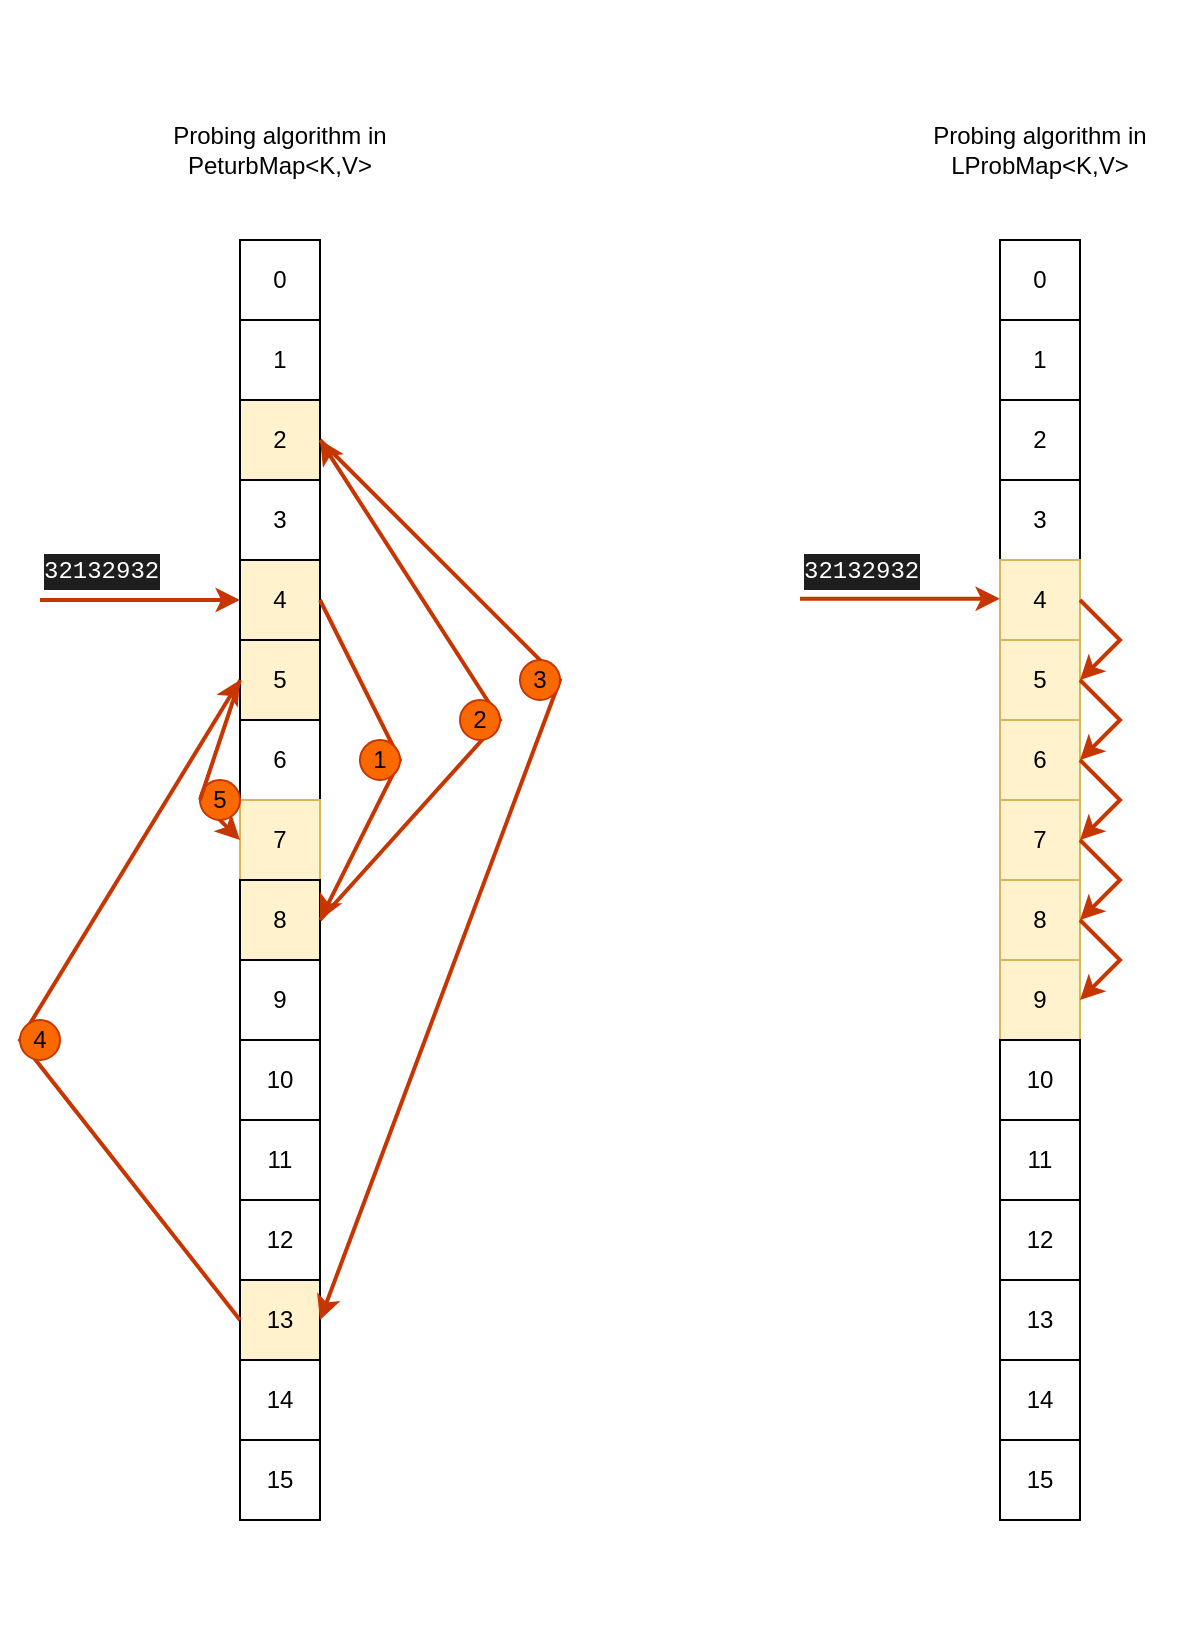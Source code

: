<mxfile version="15.7.3" type="device"><diagram id="rQGsVXCJoMSKaOBOr5nM" name="Page-1"><mxGraphModel dx="1301" dy="1082" grid="1" gridSize="10" guides="1" tooltips="1" connect="1" arrows="1" fold="1" page="1" pageScale="1" pageWidth="827" pageHeight="1169" math="0" shadow="0"><root><mxCell id="0"/><mxCell id="1" parent="0"/><mxCell id="31z9fLVDzNA6B3UMH-3v-67" value="" style="rounded=0;whiteSpace=wrap;html=1;fontColor=#FFFFFF;strokeColor=none;fillColor=none;" vertex="1" parent="1"><mxGeometry x="40" y="40" width="600" height="820" as="geometry"/></mxCell><mxCell id="31z9fLVDzNA6B3UMH-3v-1" value="0" style="whiteSpace=wrap;html=1;aspect=fixed;" vertex="1" parent="1"><mxGeometry x="160" y="160" width="40" height="40" as="geometry"/></mxCell><mxCell id="31z9fLVDzNA6B3UMH-3v-2" value="1" style="whiteSpace=wrap;html=1;aspect=fixed;" vertex="1" parent="1"><mxGeometry x="160" y="200" width="40" height="40" as="geometry"/></mxCell><mxCell id="31z9fLVDzNA6B3UMH-3v-3" value="2" style="whiteSpace=wrap;html=1;aspect=fixed;fillColor=#fff2cc;strokeColor=#000000;" vertex="1" parent="1"><mxGeometry x="160" y="240" width="40" height="40" as="geometry"/></mxCell><mxCell id="31z9fLVDzNA6B3UMH-3v-4" value="3" style="whiteSpace=wrap;html=1;aspect=fixed;" vertex="1" parent="1"><mxGeometry x="160" y="280" width="40" height="40" as="geometry"/></mxCell><mxCell id="31z9fLVDzNA6B3UMH-3v-5" value="4" style="whiteSpace=wrap;html=1;aspect=fixed;fillColor=#fff2cc;strokeColor=#000000;" vertex="1" parent="1"><mxGeometry x="160" y="320" width="40" height="40" as="geometry"/></mxCell><mxCell id="31z9fLVDzNA6B3UMH-3v-6" value="5" style="whiteSpace=wrap;html=1;aspect=fixed;fillColor=#fff2cc;strokeColor=#000000;" vertex="1" parent="1"><mxGeometry x="160" y="360" width="40" height="40" as="geometry"/></mxCell><mxCell id="31z9fLVDzNA6B3UMH-3v-7" value="6" style="whiteSpace=wrap;html=1;aspect=fixed;" vertex="1" parent="1"><mxGeometry x="160" y="400" width="40" height="40" as="geometry"/></mxCell><mxCell id="31z9fLVDzNA6B3UMH-3v-8" value="7" style="whiteSpace=wrap;html=1;aspect=fixed;fillColor=#fff2cc;strokeColor=#d6b656;" vertex="1" parent="1"><mxGeometry x="160" y="440" width="40" height="40" as="geometry"/></mxCell><mxCell id="31z9fLVDzNA6B3UMH-3v-9" value="8" style="whiteSpace=wrap;html=1;aspect=fixed;fillColor=#fff2cc;strokeColor=#000000;" vertex="1" parent="1"><mxGeometry x="160" y="480" width="40" height="40" as="geometry"/></mxCell><mxCell id="31z9fLVDzNA6B3UMH-3v-10" value="9" style="whiteSpace=wrap;html=1;aspect=fixed;" vertex="1" parent="1"><mxGeometry x="160" y="520" width="40" height="40" as="geometry"/></mxCell><mxCell id="31z9fLVDzNA6B3UMH-3v-11" value="10" style="whiteSpace=wrap;html=1;aspect=fixed;" vertex="1" parent="1"><mxGeometry x="160" y="560" width="40" height="40" as="geometry"/></mxCell><mxCell id="31z9fLVDzNA6B3UMH-3v-12" value="11" style="whiteSpace=wrap;html=1;aspect=fixed;" vertex="1" parent="1"><mxGeometry x="160" y="600" width="40" height="40" as="geometry"/></mxCell><mxCell id="31z9fLVDzNA6B3UMH-3v-13" value="12" style="whiteSpace=wrap;html=1;aspect=fixed;" vertex="1" parent="1"><mxGeometry x="160" y="640" width="40" height="40" as="geometry"/></mxCell><mxCell id="31z9fLVDzNA6B3UMH-3v-14" value="13" style="whiteSpace=wrap;html=1;aspect=fixed;fillColor=#fff2cc;strokeColor=#000000;" vertex="1" parent="1"><mxGeometry x="160" y="680" width="40" height="40" as="geometry"/></mxCell><mxCell id="31z9fLVDzNA6B3UMH-3v-15" value="14" style="whiteSpace=wrap;html=1;aspect=fixed;" vertex="1" parent="1"><mxGeometry x="160" y="720" width="40" height="40" as="geometry"/></mxCell><mxCell id="31z9fLVDzNA6B3UMH-3v-16" value="15" style="whiteSpace=wrap;html=1;aspect=fixed;" vertex="1" parent="1"><mxGeometry x="160" y="760" width="40" height="40" as="geometry"/></mxCell><mxCell id="31z9fLVDzNA6B3UMH-3v-19" value="0" style="whiteSpace=wrap;html=1;aspect=fixed;" vertex="1" parent="1"><mxGeometry x="540" y="160" width="40" height="40" as="geometry"/></mxCell><mxCell id="31z9fLVDzNA6B3UMH-3v-20" value="1" style="whiteSpace=wrap;html=1;aspect=fixed;" vertex="1" parent="1"><mxGeometry x="540" y="200" width="40" height="40" as="geometry"/></mxCell><mxCell id="31z9fLVDzNA6B3UMH-3v-21" value="2" style="whiteSpace=wrap;html=1;aspect=fixed;" vertex="1" parent="1"><mxGeometry x="540" y="240" width="40" height="40" as="geometry"/></mxCell><mxCell id="31z9fLVDzNA6B3UMH-3v-22" value="3" style="whiteSpace=wrap;html=1;aspect=fixed;" vertex="1" parent="1"><mxGeometry x="540" y="280" width="40" height="40" as="geometry"/></mxCell><mxCell id="31z9fLVDzNA6B3UMH-3v-23" value="4" style="whiteSpace=wrap;html=1;aspect=fixed;fillColor=#fff2cc;strokeColor=#d6b656;" vertex="1" parent="1"><mxGeometry x="540" y="320" width="40" height="40" as="geometry"/></mxCell><mxCell id="31z9fLVDzNA6B3UMH-3v-24" value="5" style="whiteSpace=wrap;html=1;aspect=fixed;fillColor=#fff2cc;strokeColor=#d6b656;" vertex="1" parent="1"><mxGeometry x="540" y="360" width="40" height="40" as="geometry"/></mxCell><mxCell id="31z9fLVDzNA6B3UMH-3v-25" value="6" style="whiteSpace=wrap;html=1;aspect=fixed;fillColor=#fff2cc;strokeColor=#d6b656;" vertex="1" parent="1"><mxGeometry x="540" y="400" width="40" height="40" as="geometry"/></mxCell><mxCell id="31z9fLVDzNA6B3UMH-3v-26" value="7" style="whiteSpace=wrap;html=1;aspect=fixed;fillColor=#fff2cc;strokeColor=#d6b656;" vertex="1" parent="1"><mxGeometry x="540" y="440" width="40" height="40" as="geometry"/></mxCell><mxCell id="31z9fLVDzNA6B3UMH-3v-27" value="8" style="whiteSpace=wrap;html=1;aspect=fixed;fillColor=#fff2cc;strokeColor=#d6b656;" vertex="1" parent="1"><mxGeometry x="540" y="480" width="40" height="40" as="geometry"/></mxCell><mxCell id="31z9fLVDzNA6B3UMH-3v-28" value="9" style="whiteSpace=wrap;html=1;aspect=fixed;fillColor=#fff2cc;strokeColor=#d6b656;" vertex="1" parent="1"><mxGeometry x="540" y="520" width="40" height="40" as="geometry"/></mxCell><mxCell id="31z9fLVDzNA6B3UMH-3v-29" value="10" style="whiteSpace=wrap;html=1;aspect=fixed;" vertex="1" parent="1"><mxGeometry x="540" y="560" width="40" height="40" as="geometry"/></mxCell><mxCell id="31z9fLVDzNA6B3UMH-3v-30" value="11" style="whiteSpace=wrap;html=1;aspect=fixed;" vertex="1" parent="1"><mxGeometry x="540" y="600" width="40" height="40" as="geometry"/></mxCell><mxCell id="31z9fLVDzNA6B3UMH-3v-31" value="12" style="whiteSpace=wrap;html=1;aspect=fixed;" vertex="1" parent="1"><mxGeometry x="540" y="640" width="40" height="40" as="geometry"/></mxCell><mxCell id="31z9fLVDzNA6B3UMH-3v-32" value="13" style="whiteSpace=wrap;html=1;aspect=fixed;" vertex="1" parent="1"><mxGeometry x="540" y="680" width="40" height="40" as="geometry"/></mxCell><mxCell id="31z9fLVDzNA6B3UMH-3v-33" value="14" style="whiteSpace=wrap;html=1;aspect=fixed;" vertex="1" parent="1"><mxGeometry x="540" y="720" width="40" height="40" as="geometry"/></mxCell><mxCell id="31z9fLVDzNA6B3UMH-3v-34" value="15" style="whiteSpace=wrap;html=1;aspect=fixed;" vertex="1" parent="1"><mxGeometry x="540" y="760" width="40" height="40" as="geometry"/></mxCell><mxCell id="31z9fLVDzNA6B3UMH-3v-35" value="" style="endArrow=classic;html=1;rounded=0;exitX=1;exitY=0.5;exitDx=0;exitDy=0;entryX=1;entryY=0.5;entryDx=0;entryDy=0;fillColor=#fa6800;strokeColor=#C73500;strokeWidth=2;" edge="1" parent="1" source="31z9fLVDzNA6B3UMH-3v-5" target="31z9fLVDzNA6B3UMH-3v-9"><mxGeometry width="50" height="50" relative="1" as="geometry"><mxPoint x="390" y="490" as="sourcePoint"/><mxPoint x="440" y="440" as="targetPoint"/><Array as="points"><mxPoint x="240" y="420"/></Array></mxGeometry></mxCell><mxCell id="31z9fLVDzNA6B3UMH-3v-36" value="" style="endArrow=classic;html=1;rounded=0;exitX=1;exitY=0.5;exitDx=0;exitDy=0;entryX=1;entryY=0.5;entryDx=0;entryDy=0;fillColor=#fa6800;strokeColor=#C73500;strokeWidth=2;" edge="1" parent="1" source="31z9fLVDzNA6B3UMH-3v-9" target="31z9fLVDzNA6B3UMH-3v-3"><mxGeometry width="50" height="50" relative="1" as="geometry"><mxPoint x="390" y="490" as="sourcePoint"/><mxPoint x="440" y="440" as="targetPoint"/><Array as="points"><mxPoint x="290" y="400"/></Array></mxGeometry></mxCell><mxCell id="31z9fLVDzNA6B3UMH-3v-37" value="" style="endArrow=classic;html=1;rounded=0;exitX=1;exitY=0.5;exitDx=0;exitDy=0;entryX=1;entryY=0.5;entryDx=0;entryDy=0;strokeWidth=2;fillColor=#fa6800;strokeColor=#C73500;" edge="1" parent="1" source="31z9fLVDzNA6B3UMH-3v-3" target="31z9fLVDzNA6B3UMH-3v-14"><mxGeometry width="50" height="50" relative="1" as="geometry"><mxPoint x="390" y="490" as="sourcePoint"/><mxPoint x="440" y="440" as="targetPoint"/><Array as="points"><mxPoint x="320" y="380"/></Array></mxGeometry></mxCell><mxCell id="31z9fLVDzNA6B3UMH-3v-38" value="" style="endArrow=classic;html=1;rounded=0;exitX=0;exitY=0.5;exitDx=0;exitDy=0;entryX=0;entryY=0.5;entryDx=0;entryDy=0;strokeWidth=2;fillColor=#fa6800;strokeColor=#C73500;" edge="1" parent="1" source="31z9fLVDzNA6B3UMH-3v-14" target="31z9fLVDzNA6B3UMH-3v-6"><mxGeometry width="50" height="50" relative="1" as="geometry"><mxPoint x="90" y="720" as="sourcePoint"/><mxPoint x="140" y="670" as="targetPoint"/><Array as="points"><mxPoint x="50" y="560"/></Array></mxGeometry></mxCell><mxCell id="31z9fLVDzNA6B3UMH-3v-39" value="" style="endArrow=classic;html=1;rounded=0;exitX=0;exitY=0.5;exitDx=0;exitDy=0;entryX=0;entryY=0.5;entryDx=0;entryDy=0;startArrow=none;fillColor=#fa6800;strokeColor=#C73500;strokeWidth=2;" edge="1" parent="1" source="31z9fLVDzNA6B3UMH-3v-49" target="31z9fLVDzNA6B3UMH-3v-8"><mxGeometry width="50" height="50" relative="1" as="geometry"><mxPoint x="390" y="490" as="sourcePoint"/><mxPoint x="440" y="440" as="targetPoint"/><Array as="points"><mxPoint x="140" y="440"/></Array></mxGeometry></mxCell><mxCell id="31z9fLVDzNA6B3UMH-3v-40" value="1" style="ellipse;whiteSpace=wrap;html=1;aspect=fixed;fillColor=#fa6800;fontColor=#000000;strokeColor=#C73500;" vertex="1" parent="1"><mxGeometry x="220" y="410" width="20" height="20" as="geometry"/></mxCell><mxCell id="31z9fLVDzNA6B3UMH-3v-42" value="2" style="ellipse;whiteSpace=wrap;html=1;aspect=fixed;fillColor=#fa6800;fontColor=#000000;strokeColor=#C73500;" vertex="1" parent="1"><mxGeometry x="270" y="390" width="20" height="20" as="geometry"/></mxCell><mxCell id="31z9fLVDzNA6B3UMH-3v-43" value="3" style="ellipse;whiteSpace=wrap;html=1;aspect=fixed;fillColor=#fa6800;fontColor=#000000;strokeColor=#C73500;" vertex="1" parent="1"><mxGeometry x="300" y="370" width="20" height="20" as="geometry"/></mxCell><mxCell id="31z9fLVDzNA6B3UMH-3v-46" value="4" style="ellipse;whiteSpace=wrap;html=1;aspect=fixed;fillColor=#fa6800;fontColor=#000000;strokeColor=#C73500;" vertex="1" parent="1"><mxGeometry x="50" y="550" width="20" height="20" as="geometry"/></mxCell><mxCell id="31z9fLVDzNA6B3UMH-3v-49" value="5" style="ellipse;whiteSpace=wrap;html=1;aspect=fixed;fillColor=#fa6800;fontColor=#000000;strokeColor=#C73500;" vertex="1" parent="1"><mxGeometry x="140" y="430" width="20" height="20" as="geometry"/></mxCell><mxCell id="31z9fLVDzNA6B3UMH-3v-50" value="" style="endArrow=none;html=1;rounded=0;exitX=0;exitY=0.5;exitDx=0;exitDy=0;entryX=0;entryY=0.5;entryDx=0;entryDy=0;fillColor=#fa6800;strokeColor=#C73500;strokeWidth=2;" edge="1" parent="1" source="31z9fLVDzNA6B3UMH-3v-6" target="31z9fLVDzNA6B3UMH-3v-49"><mxGeometry width="50" height="50" relative="1" as="geometry"><mxPoint x="160" y="380" as="sourcePoint"/><mxPoint x="160" y="460" as="targetPoint"/><Array as="points"/></mxGeometry></mxCell><mxCell id="31z9fLVDzNA6B3UMH-3v-51" value="" style="endArrow=classic;html=1;rounded=0;strokeWidth=2;exitX=1;exitY=0.5;exitDx=0;exitDy=0;entryX=1;entryY=0.5;entryDx=0;entryDy=0;fillColor=#fa6800;strokeColor=#C73500;" edge="1" parent="1" source="31z9fLVDzNA6B3UMH-3v-23" target="31z9fLVDzNA6B3UMH-3v-24"><mxGeometry width="50" height="50" relative="1" as="geometry"><mxPoint x="610" y="350" as="sourcePoint"/><mxPoint x="660" y="300" as="targetPoint"/><Array as="points"><mxPoint x="600" y="360"/></Array></mxGeometry></mxCell><mxCell id="31z9fLVDzNA6B3UMH-3v-52" value="" style="endArrow=classic;html=1;rounded=0;strokeWidth=2;exitX=1;exitY=0.5;exitDx=0;exitDy=0;entryX=1;entryY=0.5;entryDx=0;entryDy=0;fillColor=#fa6800;strokeColor=#C73500;" edge="1" parent="1"><mxGeometry width="50" height="50" relative="1" as="geometry"><mxPoint x="580" y="380" as="sourcePoint"/><mxPoint x="580" y="420" as="targetPoint"/><Array as="points"><mxPoint x="600" y="400"/></Array></mxGeometry></mxCell><mxCell id="31z9fLVDzNA6B3UMH-3v-54" value="" style="endArrow=classic;html=1;rounded=0;strokeWidth=2;exitX=1;exitY=0.5;exitDx=0;exitDy=0;entryX=1;entryY=0.5;entryDx=0;entryDy=0;fillColor=#fa6800;strokeColor=#C73500;" edge="1" parent="1"><mxGeometry width="50" height="50" relative="1" as="geometry"><mxPoint x="580" y="420" as="sourcePoint"/><mxPoint x="580" y="460" as="targetPoint"/><Array as="points"><mxPoint x="600" y="440"/></Array></mxGeometry></mxCell><mxCell id="31z9fLVDzNA6B3UMH-3v-55" value="" style="endArrow=classic;html=1;rounded=0;strokeWidth=2;exitX=1;exitY=0.5;exitDx=0;exitDy=0;entryX=1;entryY=0.5;entryDx=0;entryDy=0;fillColor=#fa6800;strokeColor=#C73500;" edge="1" parent="1"><mxGeometry width="50" height="50" relative="1" as="geometry"><mxPoint x="580" y="460" as="sourcePoint"/><mxPoint x="580" y="500" as="targetPoint"/><Array as="points"><mxPoint x="600" y="480"/></Array></mxGeometry></mxCell><mxCell id="31z9fLVDzNA6B3UMH-3v-57" value="" style="endArrow=classic;html=1;rounded=0;strokeWidth=2;exitX=1;exitY=0.5;exitDx=0;exitDy=0;entryX=1;entryY=0.5;entryDx=0;entryDy=0;fillColor=#fa6800;strokeColor=#C73500;" edge="1" parent="1"><mxGeometry width="50" height="50" relative="1" as="geometry"><mxPoint x="580" y="500" as="sourcePoint"/><mxPoint x="580" y="540" as="targetPoint"/><Array as="points"><mxPoint x="600" y="520"/></Array></mxGeometry></mxCell><mxCell id="31z9fLVDzNA6B3UMH-3v-61" value="Probing algorithm in PeturbMap&amp;lt;K,V&amp;gt;" style="text;html=1;strokeColor=none;fillColor=none;align=center;verticalAlign=middle;whiteSpace=wrap;rounded=0;" vertex="1" parent="1"><mxGeometry x="110" y="100" width="140" height="30" as="geometry"/></mxCell><mxCell id="31z9fLVDzNA6B3UMH-3v-62" value="Probing algorithm in LProbMap&amp;lt;K,V&amp;gt;" style="text;html=1;strokeColor=none;fillColor=none;align=center;verticalAlign=middle;whiteSpace=wrap;rounded=0;" vertex="1" parent="1"><mxGeometry x="490" y="100" width="140" height="30" as="geometry"/></mxCell><mxCell id="31z9fLVDzNA6B3UMH-3v-63" value="" style="endArrow=classic;html=1;rounded=0;strokeWidth=2;entryX=0;entryY=0.5;entryDx=0;entryDy=0;fillColor=#fa6800;strokeColor=#C73500;" edge="1" parent="1" target="31z9fLVDzNA6B3UMH-3v-5"><mxGeometry width="50" height="50" relative="1" as="geometry"><mxPoint x="60" y="340" as="sourcePoint"/><mxPoint x="120" y="340" as="targetPoint"/></mxGeometry></mxCell><mxCell id="31z9fLVDzNA6B3UMH-3v-64" value="" style="endArrow=classic;html=1;rounded=0;strokeWidth=2;entryX=0;entryY=0.5;entryDx=0;entryDy=0;fillColor=#fa6800;strokeColor=#C73500;" edge="1" parent="1"><mxGeometry width="50" height="50" relative="1" as="geometry"><mxPoint x="440" y="339.41" as="sourcePoint"/><mxPoint x="540" y="339.41" as="targetPoint"/></mxGeometry></mxCell><mxCell id="31z9fLVDzNA6B3UMH-3v-65" value="&lt;div style=&quot;background-color: rgb(30 , 30 , 30) ; font-family: &amp;#34;menlo&amp;#34; , &amp;#34;monaco&amp;#34; , &amp;#34;courier new&amp;#34; , monospace ; font-weight: normal ; font-size: 12px ; line-height: 18px&quot;&gt;&lt;div&gt;&lt;font color=&quot;#ffffff&quot;&gt;32132932&lt;/font&gt;&lt;/div&gt;&lt;/div&gt;" style="text;whiteSpace=wrap;html=1;" vertex="1" parent="1"><mxGeometry x="60" y="310" width="80" height="30" as="geometry"/></mxCell><mxCell id="31z9fLVDzNA6B3UMH-3v-66" value="&lt;div style=&quot;background-color: rgb(30 , 30 , 30) ; font-family: &amp;#34;menlo&amp;#34; , &amp;#34;monaco&amp;#34; , &amp;#34;courier new&amp;#34; , monospace ; font-weight: normal ; font-size: 12px ; line-height: 18px&quot;&gt;&lt;div&gt;&lt;font color=&quot;#ffffff&quot;&gt;32132932&lt;/font&gt;&lt;/div&gt;&lt;/div&gt;" style="text;whiteSpace=wrap;html=1;" vertex="1" parent="1"><mxGeometry x="440" y="310" width="80" height="30" as="geometry"/></mxCell></root></mxGraphModel></diagram></mxfile>
